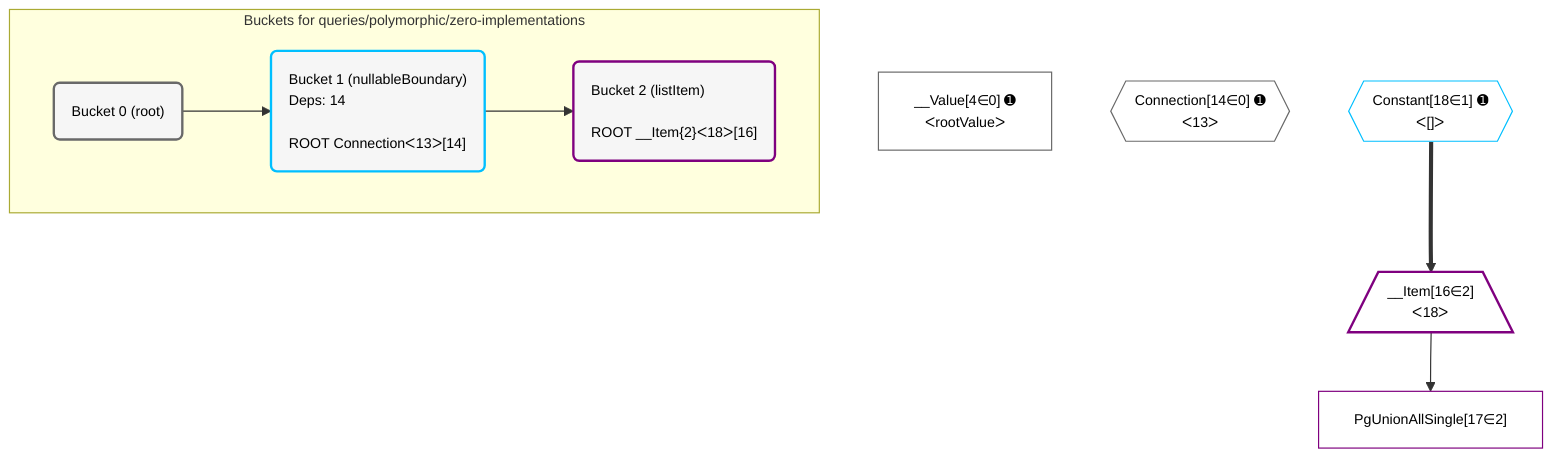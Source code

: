 %%{init: {'themeVariables': { 'fontSize': '12px'}}}%%
graph TD
    classDef path fill:#eee,stroke:#000,color:#000
    classDef plan fill:#fff,stroke-width:1px,color:#000
    classDef itemplan fill:#fff,stroke-width:2px,color:#000
    classDef unbatchedplan fill:#dff,stroke-width:1px,color:#000
    classDef sideeffectplan fill:#fcc,stroke-width:2px,color:#000
    classDef bucket fill:#f6f6f6,color:#000,stroke-width:2px,text-align:left


    %% plan dependencies
    __Value4["__Value[4∈0] ➊<br />ᐸrootValueᐳ"]:::plan
    Connection14{{"Connection[14∈0] ➊<br />ᐸ13ᐳ"}}:::plan
    Constant18{{"Constant[18∈1] ➊<br />ᐸ[]ᐳ"}}:::plan
    __Item16[/"__Item[16∈2]<br />ᐸ18ᐳ"\]:::itemplan
    Constant18 ==> __Item16
    PgUnionAllSingle17["PgUnionAllSingle[17∈2]"]:::plan
    __Item16 --> PgUnionAllSingle17

    %% define steps

    subgraph "Buckets for queries/polymorphic/zero-implementations"
    Bucket0("Bucket 0 (root)"):::bucket
    classDef bucket0 stroke:#696969
    class Bucket0,__Value4,Connection14 bucket0
    Bucket1("Bucket 1 (nullableBoundary)<br />Deps: 14<br /><br />ROOT Connectionᐸ13ᐳ[14]"):::bucket
    classDef bucket1 stroke:#00bfff
    class Bucket1,Constant18 bucket1
    Bucket2("Bucket 2 (listItem)<br /><br />ROOT __Item{2}ᐸ18ᐳ[16]"):::bucket
    classDef bucket2 stroke:#7f007f
    class Bucket2,__Item16,PgUnionAllSingle17 bucket2
    Bucket0 --> Bucket1
    Bucket1 --> Bucket2
    end